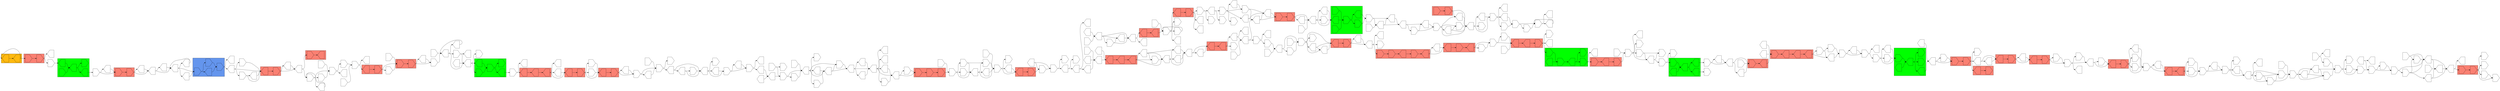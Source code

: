 digraph asm {
	rotate=90;
	edge [headport=n,tailport=s];
subgraph cluster_C173_12007_3636 {
	173 [label="",height=1,width=1,shape=house];
	12007 [label="",height=1,width=1,shape=house];
	3636 [label="",height=1,width=1,shape=invhouse];
	style=filled;
	fillcolor=salmon;
}
subgraph cluster_R11644_16069_7619_6708_9418_18532 {
	11644 [label="",height=1,width=1,shape=invhouse];
	16069 [label="",height=1,width=1,shape=house];
	7619 [label="",height=1,width=1,shape=invhouse];
	6708 [label="",height=1,width=1,shape=house];
	9418 [label="",height=1,width=1,shape=invhouse];
	18532 [label="",height=1,width=1,shape=invhouse];
	style=filled;
	fillcolor=green;
}
subgraph cluster_C5223_9377_4818 {
	5223 [label="",height=1,width=1,shape=invhouse];
	9377 [label="",height=1,width=1,shape=house];
	4818 [label="",height=1,width=1,shape=invhouse];
	style=filled;
	fillcolor=salmon;
}
subgraph cluster_R9370_20718_1020_12707_13030 {
	9370 [label="",height=1,width=1,shape=house];
	20718 [label="",height=1,width=1,shape=invhouse];
	1020 [label="",height=1,width=1,shape=house];
	12707 [label="",height=1,width=1,shape=house];
	13030 [label="",height=1,width=1,shape=house];
	style=filled;
	fillcolor=green;
}
subgraph cluster_C3292_19523 {
	3292 [label="",height=1,width=1,shape=invhouse];
	19523 [label="",height=1,width=1,shape=house];
	style=filled;
	fillcolor=salmon;
}
subgraph cluster_C3800_20415_4619_12096 {
	3800 [label="",height=1,width=1,shape=invhouse];
	20415 [label="",height=1,width=1,shape=house];
	4619 [label="",height=1,width=1,shape=house];
	12096 [label="",height=1,width=1,shape=house];
	style=filled;
	fillcolor=salmon;
}
subgraph cluster_R2998_14417_20087_15824_15879_20372 {
	2998 [label="",height=1,width=1,shape=invhouse];
	14417 [label="",height=1,width=1,shape=house];
	20087 [label="",height=1,width=1,shape=house];
	15824 [label="",height=1,width=1,shape=invhouse];
	15879 [label="",height=1,width=1,shape=invhouse];
	20372 [label="",height=1,width=1,shape=house];
	style=filled;
	fillcolor=green;
}
subgraph cluster_C7812_3809 {
	7812 [label="",height=1,width=1,shape=invhouse];
	3809 [label="",height=1,width=1,shape=invhouse];
	style=filled;
	fillcolor=salmon;
}
subgraph cluster_C9552_13471 {
	9552 [label="",height=1,width=1,shape=house];
	13471 [label="",height=1,width=1,shape=invhouse];
	style=filled;
	fillcolor=salmon;
}
subgraph cluster_C8510_7275 {
	8510 [label="",height=1,width=1,shape=house];
	7275 [label="",height=1,width=1,shape=invhouse];
	style=filled;
	fillcolor=salmon;
}
subgraph cluster_C5128_21043 {
	5128 [label="",height=1,width=1,shape=house];
	21043 [label="",height=1,width=1,shape=invhouse];
	style=filled;
	fillcolor=salmon;
}
subgraph cluster_C9541_2518 {
	9541 [label="",height=1,width=1,shape=house];
	2518 [label="",height=1,width=1,shape=invhouse];
	style=filled;
	fillcolor=salmon;
}
subgraph cluster_C9852_9880 {
	9852 [label="",height=1,width=1,shape=house];
	9880 [label="",height=1,width=1,shape=house];
	style=filled;
	fillcolor=salmon;
}
subgraph cluster_C10245_6386 {
	10245 [label="",height=1,width=1,shape=invhouse];
	6386 [label="",height=1,width=1,shape=invhouse];
	style=filled;
	fillcolor=salmon;
}
subgraph cluster_C3791_3962_7381 {
	3791 [label="",height=1,width=1,shape=house];
	3962 [label="",height=1,width=1,shape=invhouse];
	7381 [label="",height=1,width=1,shape=house];
	style=filled;
	fillcolor=salmon;
}
subgraph cluster_C7403_9683_1775_5519_11816 {
	7403 [label="",height=1,width=1,shape=invhouse];
	9683 [label="",height=1,width=1,shape=invhouse];
	1775 [label="",height=1,width=1,shape=house];
	5519 [label="",height=1,width=1,shape=invhouse];
	11816 [label="",height=1,width=1,shape=house];
	style=filled;
	fillcolor=salmon;
}
subgraph cluster_C8071_12789 {
	8071 [label="",height=1,width=1,shape=house];
	12789 [label="",height=1,width=1,shape=invhouse];
	style=filled;
	fillcolor=salmon;
}
subgraph cluster_C20088_20270 {
	20088 [label="",height=1,width=1,shape=invhouse];
	20270 [label="",height=1,width=1,shape=invhouse];
	style=filled;
	fillcolor=salmon;
}
subgraph cluster_R5097_8074_9679_19736_5550_5748 {
	5097 [label="",height=1,width=1,shape=house];
	8074 [label="",height=1,width=1,shape=invhouse];
	9679 [label="",height=1,width=1,shape=invhouse];
	19736 [label="",height=1,width=1,shape=invhouse];
	5550 [label="",height=1,width=1,shape=invhouse];
	5748 [label="",height=1,width=1,shape=house];
	style=filled;
	fillcolor=green;
}
subgraph cluster_C12733_8336 {
	12733 [label="",height=1,width=1,shape=invhouse];
	8336 [label="",height=1,width=1,shape=invhouse];
	style=filled;
	fillcolor=salmon;
}
subgraph cluster_C6981_20542 {
	6981 [label="",height=1,width=1,shape=house];
	20542 [label="",height=1,width=1,shape=invhouse];
	style=filled;
	fillcolor=salmon;
}
subgraph cluster_C8650_19234 {
	8650 [label="",height=1,width=1,shape=house];
	19234 [label="",height=1,width=1,shape=house];
	style=filled;
	fillcolor=salmon;
}
subgraph cluster_C7661_4179 {
	7661 [label="",height=1,width=1,shape=house];
	4179 [label="",height=1,width=1,shape=house];
	style=filled;
	fillcolor=salmon;
}
subgraph cluster_C2620_6706_3894 {
	2620 [label="",height=1,width=1,shape=house];
	6706 [label="",height=1,width=1,shape=house];
	3894 [label="",height=1,width=1,shape=house];
	style=filled;
	fillcolor=salmon;
}
subgraph cluster_C4122_15029 {
	4122 [label="",height=1,width=1,shape=house];
	15029 [label="",height=1,width=1,shape=invhouse];
	style=filled;
	fillcolor=salmon;
}
subgraph cluster_C7506_16905_21431 {
	7506 [label="",height=1,width=1,shape=invhouse];
	16905 [label="",height=1,width=1,shape=invhouse];
	21431 [label="",height=1,width=1,shape=invhouse];
	style=filled;
	fillcolor=salmon;
}
subgraph cluster_C7724_7208 {
	7724 [label="",height=1,width=1,shape=house];
	7208 [label="",height=1,width=1,shape=invhouse];
	style=filled;
	fillcolor=salmon;
}
subgraph cluster_C7936_12067 {
	7936 [label="",height=1,width=1,shape=house];
	12067 [label="",height=1,width=1,shape=invhouse];
	style=filled;
	fillcolor=salmon;
}
subgraph cluster_C10637_11245_6856 {
	10637 [label="",height=1,width=1,shape=house];
	11245 [label="",height=1,width=1,shape=house];
	6856 [label="",height=1,width=1,shape=house];
	style=filled;
	fillcolor=salmon;
}
subgraph cluster_R8048_18375_975_11012_15992 {
	8048 [label="",height=1,width=1,shape=invhouse];
	18375 [label="",height=1,width=1,shape=house];
	975 [label="",height=1,width=1,shape=invhouse];
	11012 [label="",height=1,width=1,shape=house];
	15992 [label="",height=1,width=1,shape=invhouse];
	style=filled;
	fillcolor=green;
}
subgraph cluster_C1447_10747 {
	1447 [label="",height=1,width=1,shape=invhouse];
	10747 [label="",height=1,width=1,shape=invhouse];
	style=filled;
	fillcolor=salmon;
}
subgraph cluster_C11668_16516 {
	11668 [label="",height=1,width=1,shape=house];
	16516 [label="",height=1,width=1,shape=invhouse];
	style=filled;
	fillcolor=salmon;
}
subgraph cluster_C5894_9174 {
	5894 [label="",height=1,width=1,shape=invhouse];
	9174 [label="",height=1,width=1,shape=house];
	style=filled;
	fillcolor=salmon;
}
subgraph cluster_C15741_5824 {
	15741 [label="",height=1,width=1,shape=house];
	5824 [label="",height=1,width=1,shape=invhouse];
	style=filled;
	fillcolor=salmon;
}
subgraph cluster_B698_6914_8056_13121 {
	698 [label="",height=1,width=1,shape=invhouse];
	6914 [label="",height=1,width=1,shape=house];
	8056 [label="",height=1,width=1,shape=invhouse];
	13121 [label="",height=1,width=1,shape=invhouse];
	style=filled;
	fillcolor=cornflowerblue;
}
subgraph cluster_C11195_5416 {
	11195 [label="",height=1,width=1,shape=invhouse];
	5416 [label="",height=1,width=1,shape=invhouse];
	style=filled;
	fillcolor=salmon;
}
subgraph cluster_R459_6774_2336_3719_15661 {
	459 [label="",height=1,width=1,shape=house];
	6774 [label="",height=1,width=1,shape=invhouse];
	2336 [label="",height=1,width=1,shape=house];
	3719 [label="",height=1,width=1,shape=house];
	15661 [label="",height=1,width=1,shape=invhouse];
	style=filled;
	fillcolor=green;
}
subgraph cluster_C13905_3770 {
	13905 [label="",height=1,width=1,shape=invhouse];
	3770 [label="",height=1,width=1,shape=invhouse];
	style=filled;
	fillcolor=salmon;
}
subgraph cluster_Y5829_2372 {
	5829 [label="",height=1,width=1,shape=house];
	2372 [label="",height=1,width=1,shape=house];
	style=filled;
	fillcolor=darkgoldenrod1;
}
	19292 [label="",height=1,width=1,shape=invhouse];
	537 [label="",height=1,width=1,shape=house];
	8833 [label="",height=1,width=1,shape=invhouse];
	16187 [label="",height=1,width=1,shape=invhouse];
	19452 [label="",height=1,width=1,shape=invhouse];
	12334 [label="",height=1,width=1,shape=invhouse];
	7017 [label="",height=1,width=1,shape=invhouse];
	2635 [label="",height=1,width=1,shape=invhouse];
	2740 [label="",height=1,width=1,shape=house];
	7601 [label="",height=1,width=1,shape=house];
	6111 [label="",height=1,width=1,shape=house];
	4679 [label="",height=1,width=1,shape=invhouse];
	8648 [label="",height=1,width=1,shape=invhouse];
	11320 [label="",height=1,width=1,shape=invhouse];
	16998 [label="",height=1,width=1,shape=house];
	9562 [label="",height=1,width=1,shape=house];
	914 [label="",height=1,width=1,shape=invhouse];
	1331 [label="",height=1,width=1,shape=house];
	4197 [label="",height=1,width=1,shape=house];
	8145 [label="",height=1,width=1,shape=invhouse];
	194 [label="",height=1,width=1,shape=invhouse];
	11988 [label="",height=1,width=1,shape=house];
	20974 [label="",height=1,width=1,shape=invhouse];
	255 [label="",height=1,width=1,shape=house];
	10292 [label="",height=1,width=1,shape=invhouse];
	678 [label="",height=1,width=1,shape=invhouse];
	12679 [label="",height=1,width=1,shape=invhouse];
	649 [label="",height=1,width=1,shape=invhouse];
	3899 [label="",height=1,width=1,shape=invhouse];
	3821 [label="",height=1,width=1,shape=invhouse];
	8409 [label="",height=1,width=1,shape=invhouse];
	8756 [label="",height=1,width=1,shape=house];
	3543 [label="",height=1,width=1,shape=house];
	3376 [label="",height=1,width=1,shape=house];
	11779 [label="",height=1,width=1,shape=invhouse];
	11986 [label="",height=1,width=1,shape=invhouse];
	16438 [label="",height=1,width=1,shape=invhouse];
	17493 [label="",height=1,width=1,shape=invhouse];
	10889 [label="",height=1,width=1,shape=house];
	15143 [label="",height=1,width=1,shape=house];
	18975 [label="",height=1,width=1,shape=invhouse];
	12430 [label="",height=1,width=1,shape=invhouse];
	12513 [label="",height=1,width=1,shape=invhouse];
	12448 [label="",height=1,width=1,shape=invhouse];
	15307 [label="",height=1,width=1,shape=invhouse];
	9330 [label="",height=1,width=1,shape=house];
	3959 [label="",height=1,width=1,shape=house];
	11133 [label="",height=1,width=1,shape=invhouse];
	15767 [label="",height=1,width=1,shape=invhouse];
	12150 [label="",height=1,width=1,shape=invhouse];
	12973 [label="",height=1,width=1,shape=invhouse];
	14779 [label="",height=1,width=1,shape=house];
	14404 [label="",height=1,width=1,shape=house];
	12981 [label="",height=1,width=1,shape=house];
	12499 [label="",height=1,width=1,shape=invhouse];
	16976 [label="",height=1,width=1,shape=invhouse];
	13746 [label="",height=1,width=1,shape=invhouse];
	10406 [label="",height=1,width=1,shape=house];
	15853 [label="",height=1,width=1,shape=house];
	15854 [label="",height=1,width=1,shape=invhouse];
	14044 [label="",height=1,width=1,shape=invhouse];
	14053 [label="",height=1,width=1,shape=invhouse];
	14991 [label="",height=1,width=1,shape=house];
	13881 [label="",height=1,width=1,shape=invhouse];
	17074 [label="",height=1,width=1,shape=invhouse];
	17553 [label="",height=1,width=1,shape=house];
	17437 [label="",height=1,width=1,shape=invhouse];
	9962 [label="",height=1,width=1,shape=invhouse];
	11028 [label="",height=1,width=1,shape=invhouse];
	13339 [label="",height=1,width=1,shape=house];
	13462 [label="",height=1,width=1,shape=house];
	14722 [label="",height=1,width=1,shape=invhouse];
	15235 [label="",height=1,width=1,shape=invhouse];
	12515 [label="",height=1,width=1,shape=house];
	9286 [label="",height=1,width=1,shape=invhouse];
	15400 [label="",height=1,width=1,shape=house];
	13955 [label="",height=1,width=1,shape=house];
	16029 [label="",height=1,width=1,shape=house];
	12555 [label="",height=1,width=1,shape=invhouse];
	10024 [label="",height=1,width=1,shape=invhouse];
	13612 [label="",height=1,width=1,shape=house];
	16875 [label="",height=1,width=1,shape=house];
	9616 [label="",height=1,width=1,shape=invhouse];
	14782 [label="",height=1,width=1,shape=house];
	10689 [label="",height=1,width=1,shape=invhouse];
	10703 [label="",height=1,width=1,shape=house];
	13345 [label="",height=1,width=1,shape=invhouse];
	6297 [label="",height=1,width=1,shape=house];
	14660 [label="",height=1,width=1,shape=house];
	14970 [label="",height=1,width=1,shape=invhouse];
	5743 [label="",height=1,width=1,shape=invhouse];
	7148 [label="",height=1,width=1,shape=invhouse];
	17515 [label="",height=1,width=1,shape=invhouse];
	11420 [label="",height=1,width=1,shape=invhouse];
	13741 [label="",height=1,width=1,shape=house];
	6880 [label="",height=1,width=1,shape=house];
	17504 [label="",height=1,width=1,shape=invhouse];
	18810 [label="",height=1,width=1,shape=house];
	9461 [label="",height=1,width=1,shape=house];
	4801 [label="",height=1,width=1,shape=invhouse];
	11193 [label="",height=1,width=1,shape=house];
	16283 [label="",height=1,width=1,shape=house];
	18232 [label="",height=1,width=1,shape=invhouse];
	4260 [label="",height=1,width=1,shape=house];
	17957 [label="",height=1,width=1,shape=invhouse];
	10807 [label="",height=1,width=1,shape=invhouse];
	15566 [label="",height=1,width=1,shape=invhouse];
	10893 [label="",height=1,width=1,shape=invhouse];
	16708 [label="",height=1,width=1,shape=house];
	19147 [label="",height=1,width=1,shape=house];
	4943 [label="",height=1,width=1,shape=house];
	10323 [label="",height=1,width=1,shape=house];
	920 [label="",height=1,width=1,shape=house];
	4974 [label="",height=1,width=1,shape=invhouse];
	8086 [label="",height=1,width=1,shape=house];
	10011 [label="",height=1,width=1,shape=house];
	9923 [label="",height=1,width=1,shape=house];
	9079 [label="",height=1,width=1,shape=invhouse];
	5976 [label="",height=1,width=1,shape=house];
	8571 [label="",height=1,width=1,shape=house];
	12433 [label="",height=1,width=1,shape=invhouse];
	12437 [label="",height=1,width=1,shape=invhouse];
	7794 [label="",height=1,width=1,shape=invhouse];
	417 [label="",height=1,width=1,shape=invhouse];
	6069 [label="",height=1,width=1,shape=house];
	18077 [label="",height=1,width=1,shape=house];
	16711 [label="",height=1,width=1,shape=invhouse];
	17231 [label="",height=1,width=1,shape=house];
	17850 [label="",height=1,width=1,shape=house];
	10618 [label="",height=1,width=1,shape=invhouse];
	10681 [label="",height=1,width=1,shape=house];
	14118 [label="",height=1,width=1,shape=house];
	18342 [label="",height=1,width=1,shape=invhouse];
	10503 [label="",height=1,width=1,shape=invhouse];
	13790 [label="",height=1,width=1,shape=house];
	9878 [label="",height=1,width=1,shape=invhouse];
	18437 [label="",height=1,width=1,shape=invhouse];
	18801 [label="",height=1,width=1,shape=house];
	8912 [label="",height=1,width=1,shape=invhouse];
	9521 [label="",height=1,width=1,shape=house];
	11227 [label="",height=1,width=1,shape=house];
	3442 [label="",height=1,width=1,shape=invhouse];
	12567 [label="",height=1,width=1,shape=invhouse];
	16093 [label="",height=1,width=1,shape=house];
	16094 [label="",height=1,width=1,shape=invhouse];
	2915 [label="",height=1,width=1,shape=house];
	13663 [label="",height=1,width=1,shape=invhouse];
	21343 [label="",height=1,width=1,shape=invhouse];
	15210 [label="",height=1,width=1,shape=invhouse];
	6284 [label="",height=1,width=1,shape=house];
	7079 [label="",height=1,width=1,shape=house];
	1822 [label="",height=1,width=1,shape=invhouse];
	4734 [label="",height=1,width=1,shape=invhouse];
	9511 [label="",height=1,width=1,shape=invhouse];
	10721 [label="",height=1,width=1,shape=house];
	9494 [label="",height=1,width=1,shape=invhouse];
	7530 [label="",height=1,width=1,shape=house];
	17436 [label="",height=1,width=1,shape=house];
	7137 [label="",height=1,width=1,shape=house];
	10761 [label="",height=1,width=1,shape=house];
	16695 [label="",height=1,width=1,shape=invhouse];
	14587 [label="",height=1,width=1,shape=invhouse];
	17304 [label="",height=1,width=1,shape=house];
	10359 [label="",height=1,width=1,shape=invhouse];
	12108 [label="",height=1,width=1,shape=house];
	18009 [label="",height=1,width=1,shape=house];
	10067 [label="",height=1,width=1,shape=invhouse];
	7231 [label="",height=1,width=1,shape=house];
	9801 [label="",height=1,width=1,shape=house];
	8699 [label="",height=1,width=1,shape=house];
	9202 [label="",height=1,width=1,shape=house];
	14716 [label="",height=1,width=1,shape=house];
	15214 [label="",height=1,width=1,shape=house];
	16360 [label="",height=1,width=1,shape=invhouse];
	507 [label="",height=1,width=1,shape=house];
	7852 [label="",height=1,width=1,shape=house];
	3114 [label="",height=1,width=1,shape=house];
	11298 [label="",height=1,width=1,shape=house];
	961 [label="",height=1,width=1,shape=house];
	7945 [label="",height=1,width=1,shape=invhouse];
	10196 [label="",height=1,width=1,shape=invhouse];
	11013 [label="",height=1,width=1,shape=invhouse];
	11482 [label="",height=1,width=1,shape=invhouse];
	5747 [label="",height=1,width=1,shape=invhouse];
	8620 [label="",height=1,width=1,shape=invhouse];
	17292 [label="",height=1,width=1,shape=house];
	8572 [label="",height=1,width=1,shape=house];
	11418 [label="",height=1,width=1,shape=house];
	11663 [label="",height=1,width=1,shape=invhouse];
	12122 [label="",height=1,width=1,shape=invhouse];
	5952 [label="",height=1,width=1,shape=invhouse];
	12138 [label="",height=1,width=1,shape=invhouse];
	15357 [label="",height=1,width=1,shape=invhouse];
	8066 [label="",height=1,width=1,shape=house];
	14773 [label="",height=1,width=1,shape=invhouse];
	1318 [label="",height=1,width=1,shape=house];
	15269 [label="",height=1,width=1,shape=house];
	16554 [label="",height=1,width=1,shape=house];
	16559 [label="",height=1,width=1,shape=house];
	17431 [label="",height=1,width=1,shape=invhouse];
	14717 [label="",height=1,width=1,shape=house];
	21476 [label="",height=1,width=1,shape=house];
	18295 [label="",height=1,width=1,shape=house];
	7446 [label="",height=1,width=1,shape=house];
	9262 [label="",height=1,width=1,shape=invhouse];
	21008 [label="",height=1,width=1,shape=house];
	5645 [label="",height=1,width=1,shape=invhouse];
	15906 [label="",height=1,width=1,shape=house];
	15907 [label="",height=1,width=1,shape=invhouse];
	4787 [label="",height=1,width=1,shape=invhouse];
	11177 [label="",height=1,width=1,shape=invhouse];
	9723 [label="",height=1,width=1,shape=house];
	7541 [label="",height=1,width=1,shape=house];
	9245 [label="",height=1,width=1,shape=house];
	3537 [label="",height=1,width=1,shape=invhouse];
	7232 [label="",height=1,width=1,shape=house];
	934 [label="",height=1,width=1,shape=invhouse];
	17199 [label="",height=1,width=1,shape=house];
	2603 [label="",height=1,width=1,shape=house];
	8184 [label="",height=1,width=1,shape=invhouse];
	16517 [label="",height=1,width=1,shape=house];
	12081 [label="",height=1,width=1,shape=invhouse];
	16808 [label="",height=1,width=1,shape=house];
	12112 [label="",height=1,width=1,shape=house];
	2022 [label="",height=1,width=1,shape=invhouse];
	11756 [label="",height=1,width=1,shape=invhouse];
	5433 [label="",height=1,width=1,shape=invhouse];
	13306 [label="",height=1,width=1,shape=house];
	14856 [label="",height=1,width=1,shape=house];
	11189 [label="",height=1,width=1,shape=invhouse];
	14797 [label="",height=1,width=1,shape=invhouse];
	17914 [label="",height=1,width=1,shape=house];
	18069 [label="",height=1,width=1,shape=house];
	11200 [label="",height=1,width=1,shape=invhouse];
	10627 [label="",height=1,width=1,shape=house];
	2887 [label="",height=1,width=1,shape=house];
	8042 [label="",height=1,width=1,shape=invhouse];
	5192 [label="",height=1,width=1,shape=invhouse];
	15965 [label="",height=1,width=1,shape=house];
	20001 [label="",height=1,width=1,shape=house];
	6149 [label="",height=1,width=1,shape=house];
	10021 [label="",height=1,width=1,shape=invhouse];
	10416 [label="",height=1,width=1,shape=house];
	15581 [label="",height=1,width=1,shape=invhouse];
	5614 [label="",height=1,width=1,shape=invhouse];
	18127 [label="",height=1,width=1,shape=house];
	10740 [label="",height=1,width=1,shape=invhouse];
	4102 [label="",height=1,width=1,shape=invhouse];
	14973 [label="",height=1,width=1,shape=house];
	46 [label="",height=1,width=1,shape=invhouse];
	8275 [label="",height=1,width=1,shape=invhouse];
	9425 [label="",height=1,width=1,shape=house];
	19975 [label="",height=1,width=1,shape=house];
	18048 [label="",height=1,width=1,shape=house];
	16922 [label="",height=1,width=1,shape=invhouse];
	17048 [label="",height=1,width=1,shape=house];
	19596 [label="",height=1,width=1,shape=house];
	17968 [label="",height=1,width=1,shape=invhouse];
	18132 [label="",height=1,width=1,shape=house];
	13322 [label="",height=1,width=1,shape=house];
	14826 [label="",height=1,width=1,shape=house];
	10760 [label="",height=1,width=1,shape=house];
	683 [label="",height=1,width=1,shape=house];
	16756 [label="",height=1,width=1,shape=house];
	14955 [label="",height=1,width=1,shape=house];
	532 [label="",height=1,width=1,shape=invhouse];
	16809 [label="",height=1,width=1,shape=house];
	4587 [label="",height=1,width=1,shape=invhouse];
	4931 [label="",height=1,width=1,shape=house];
	8277 [label="",height=1,width=1,shape=invhouse];
	14154 [label="",height=1,width=1,shape=invhouse];
	16074 [label="",height=1,width=1,shape=invhouse];
	18347 [label="",height=1,width=1,shape=invhouse];
	6165 [label="",height=1,width=1,shape=house];
	11699 [label="",height=1,width=1,shape=invhouse];
	9729 [label="",height=1,width=1,shape=invhouse];
	3558 [label="",height=1,width=1,shape=invhouse];
	9891 [label="",height=1,width=1,shape=invhouse];
	18229 [label="",height=1,width=1,shape=invhouse];
	16404 [label="",height=1,width=1,shape=house];
	10988 [label="",height=1,width=1,shape=house];
	12050 [label="",height=1,width=1,shape=invhouse];
	4928 [label="",height=1,width=1,shape=house];
	17966 [label="",height=1,width=1,shape=invhouse];
	173 -> 12007
	12007 -> 3636
	3636 -> 11644
	3636 -> 14660
	3636 -> 14970
	11644 -> 7619
	7619 -> 6708
	6708 -> 9418
	6708 -> 18532
	9418 -> 5223
	9418 -> 6297
	5223 -> 9377
	9377 -> 4818
	4818 -> 19292
	19292 -> 537
	19292 -> 10689
	19292 -> 10703
	19292 -> 16187
	537 -> 8833
	537 -> 19452
	16187 -> 537
	16187 -> 8833
	19452 -> 12334
	19452 -> 20718
	20718 -> 1020
	1020 -> 12707
	1020 -> 13030
	12707 -> 7017
	13030 -> 2635
	2635 -> 2740
	2635 -> 7601
	2740 -> 7601
	7601 -> 3292
	7601 -> 14782
	3292 -> 19523
	19523 -> 3800
	3800 -> 20415
	20415 -> 4619
	4619 -> 12096
	12096 -> 6111
	12096 -> 10024
	6111 -> 4679
	4679 -> 8648
	4679 -> 16029
	8648 -> 11320
	8648 -> 13955
	11320 -> 2998
	11320 -> 9286
	11320 -> 15400
	2998 -> 20087
	20087 -> 15824
	20087 -> 15879
	20087 -> 20372
	20372 -> 16998
	16998 -> 7812
	16998 -> 15235
	7812 -> 3809
	3809 -> 9552
	3809 -> 9562
	3809 -> 14722
	9552 -> 13471
	9562 -> 8510
	9562 -> 13462
	8510 -> 7275
	7275 -> 5128
	7275 -> 13339
	5128 -> 21043
	21043 -> 914
	21043 -> 11028
	914 -> 1331
	914 -> 4197
	914 -> 9962
	4197 -> 9541
	4197 -> 17437
	9541 -> 2518
	2518 -> 8145
	2518 -> 13881
	2518 -> 17074
	2518 -> 17553
	8145 -> 9852
	8145 -> 14991
	9852 -> 9880
	9880 -> 194
	9880 -> 14044
	9880 -> 14053
	194 -> 11988
	194 -> 20974
	11988 -> 20974
	20974 -> 255
	20974 -> 15853
	20974 -> 15854
	255 -> 10292
	255 -> 10406
	255 -> 12499
	255 -> 16976
	10292 -> 678
	678 -> 12679
	678 -> 12981
	678 -> 14404
	12679 -> 649
	649 -> 3899
	649 -> 11133
	649 -> 15767
	3899 -> 3821
	3821 -> 8409
	3821 -> 15307
	8409 -> 8756
	8409 -> 12430
	8756 -> 3543
	8756 -> 15143
	3543 -> 3376
	3543 -> 10245
	10245 -> 6386
	6386 -> 11779
	6386 -> 11986
	6386 -> 16438
	6386 -> 17493
	11986 -> 11779
	10889 -> 3543
	10889 -> 15143
	15143 -> 3543
	18975 -> 15143
	12430 -> 8756
	12430 -> 10889
	12430 -> 12513
	12513 -> 8756
	12448 -> 8756
	12448 -> 12513
	15307 -> 8409
	9330 -> 3821
	9330 -> 3959
	11133 -> 3899
	12150 -> 649
	12973 -> 12150
	12973 -> 14779
	14404 -> 649
	14404 -> 12679
	12981 -> 12679
	12981 -> 14404
	12499 -> 678
	12499 -> 10292
	16976 -> 10292
	16976 -> 12499
	13746 -> 678
	15853 -> 255
	14044 -> 194
	14053 -> 194
	14991 -> 9852
	13881 -> 8145
	17074 -> 8145
	17553 -> 8145
	17437 -> 9541
	9962 -> 4197
	11028 -> 914
	13339 -> 5128
	13462 -> 8510
	15235 -> 7812
	12515 -> 16998
	14417 -> 20087
	9286 -> 2998
	15400 -> 2998
	16029 -> 8648
	12555 -> 4679
	10024 -> 6111
	10024 -> 12555
	13612 -> 3800
	16875 -> 3800
	9616 -> 3292
	14782 -> 3292
	9370 -> 1020
	13345 -> 19292
	16069 -> 7619
	5743 -> 173
	7148 -> 173
	7148 -> 17515
	17515 -> 173
	7381 -> 7148
	7381 -> 11420
	11420 -> 7148
	3962 -> 7381
	3791 -> 3962
	11816 -> 3791
	11816 -> 13741
	13741 -> 3791
	5519 -> 11816
	1775 -> 5519
	9683 -> 1775
	7403 -> 9683
	6880 -> 7403
	6880 -> 17504
	6880 -> 18810
	9461 -> 6880
	12789 -> 6880
	12789 -> 9461
	8071 -> 12789
	4801 -> 8071
	4801 -> 11193
	4801 -> 16283
	4801 -> 18232
	11193 -> 8071
	16283 -> 8071
	16283 -> 11193
	4260 -> 4801
	4260 -> 17957
	17957 -> 4801
	10807 -> 4260
	15566 -> 4260
	10893 -> 15566
	10893 -> 16708
	19147 -> 4943
	19147 -> 10893
	4943 -> 10323
	4943 -> 20088
	10323 -> 20088
	20088 -> 20270
	20270 -> 920
	20270 -> 9521
	920 -> 5097
	920 -> 18437
	920 -> 18801
	5097 -> 19736
	19736 -> 5550
	19736 -> 5748
	5550 -> 4974
	4974 -> 8086
	4974 -> 13790
	8086 -> 10011
	8086 -> 13790
	10011 -> 9923
	10011 -> 10503
	9923 -> 9079
	9079 -> 5976
	9079 -> 10681
	9079 -> 14118
	9079 -> 18342
	5976 -> 8571
	5976 -> 10618
	5976 -> 12433
	8571 -> 12433
	12433 -> 12437
	12433 -> 17231
	12433 -> 17850
	12437 -> 7794
	7794 -> 417
	7794 -> 16711
	417 -> 6069
	417 -> 18077
	6069 -> 417
	16711 -> 417
	17231 -> 7794
	8336 -> 5976
	8336 -> 10681
	10681 -> 5976
	12733 -> 8336
	14118 -> 5976
	14118 -> 18342
	18342 -> 5976
	10503 -> 9079
	10503 -> 9923
	13790 -> 10011
	9878 -> 8086
	5748 -> 4974
	8074 -> 19736
	9679 -> 19736
	18437 -> 5097
	18801 -> 5097
	8912 -> 920
	9521 -> 920
	11227 -> 4943
	11227 -> 10323
	3442 -> 11227
	3442 -> 12567
	3442 -> 16093
	3442 -> 16094
	12567 -> 4943
	12567 -> 10323
	16093 -> 12567
	2915 -> 3442
	2915 -> 13663
	21343 -> 2915
	21343 -> 15210
	20542 -> 6284
	20542 -> 7079
	20542 -> 21343
	6981 -> 20542
	1822 -> 4734
	1822 -> 6981
	1822 -> 9511
	1822 -> 10721
	4734 -> 1822
	9494 -> 1822
	19234 -> 1822
	8650 -> 19234
	7530 -> 8650
	7530 -> 17436
	7137 -> 7530
	7137 -> 10761
	7137 -> 16695
	10761 -> 7530
	16695 -> 7530
	16695 -> 10761
	14587 -> 7137
	17304 -> 7137
	10359 -> 19147
	12108 -> 18009
	12108 -> 19147
	4179 -> 10067
	4179 -> 12108
	7661 -> 4179
	7231 -> 7661
	7231 -> 9801
	9801 -> 7661
	8699 -> 7231
	9202 -> 7231
	9202 -> 8699
	9202 -> 14716
	14716 -> 7231
	15214 -> 9202
	15214 -> 14716
	15214 -> 16360
	16360 -> 9202
	3894 -> 9202
	3894 -> 15214
	3894 -> 16360
	6706 -> 3894
	2620 -> 6706
	507 -> 2620
	7852 -> 507
	3114 -> 7852
	3114 -> 11298
	961 -> 3114
	961 -> 7945
	10196 -> 961
	10196 -> 11013
	11482 -> 10196
	15029 -> 11482
	4122 -> 15029
	5747 -> 4122
	5747 -> 8620
	5747 -> 17292
	17292 -> 4122
	8572 -> 5747
	8572 -> 11418
	8572 -> 11663
	11418 -> 5747
	11663 -> 5747
	12122 -> 8572
	12122 -> 11663
	5952 -> 8572
	5952 -> 12122
	5952 -> 12138
	12138 -> 8572
	15357 -> 5952
	21431 -> 5952
	16905 -> 21431
	7506 -> 16905
	8066 -> 7506
	8066 -> 14773
	14773 -> 7506
	1318 -> 8066
	1318 -> 15269
	1318 -> 16554
	1318 -> 16559
	1318 -> 17431
	16554 -> 8066
	17431 -> 8066
	14717 -> 1318
	21476 -> 1318
	21476 -> 14717
	21476 -> 18295
	18295 -> 1318
	7446 -> 9262
	7446 -> 21476
	9262 -> 21476
	21008 -> 5645
	21008 -> 7446
	21008 -> 9262
	21008 -> 15906
	21008 -> 15907
	15906 -> 7446
	15907 -> 7446
	4787 -> 11177
	4787 -> 21008
	11177 -> 21008
	9723 -> 4787
	7541 -> 9723
	9245 -> 9723
	3537 -> 7232
	3537 -> 9245
	934 -> 3537
	934 -> 17199
	17199 -> 3537
	2603 -> 934
	2603 -> 8184
	2603 -> 16517
	16517 -> 934
	12081 -> 2603
	16808 -> 2603
	16808 -> 12081
	12112 -> 2603
	12112 -> 16808
	2022 -> 11756
	2022 -> 12112
	5433 -> 2022
	5433 -> 13306
	13306 -> 2022
	7208 -> 5433
	7208 -> 14856
	14856 -> 5433
	7724 -> 7208
	11189 -> 7724
	12067 -> 7724
	12067 -> 11189
	12067 -> 14797
	14797 -> 7724
	7936 -> 12067
	6856 -> 7936
	6856 -> 17914
	6856 -> 18069
	18069 -> 7936
	11245 -> 6856
	10637 -> 11245
	11200 -> 10627
	11200 -> 10637
	11012 -> 11200
	975 -> 11012
	975 -> 15992
	8048 -> 975
	2887 -> 8042
	2887 -> 8048
	2887 -> 18375
	18375 -> 975
	5192 -> 2887
	5192 -> 15965
	20001 -> 2887
	20001 -> 5192
	20001 -> 6149
	6149 -> 20001
	10021 -> 20001
	10416 -> 10021
	10747 -> 10021
	10747 -> 10416
	1447 -> 10747
	15581 -> 1447
	16516 -> 1447
	16516 -> 15581
	11668 -> 16516
	5614 -> 11668
	5614 -> 18127
	10740 -> 5614
	4102 -> 10740
	4102 -> 14973
	46 -> 4102
	46 -> 8275
	46 -> 9425
	8275 -> 4102
	9425 -> 46
	19975 -> 46
	19975 -> 5894
	5894 -> 9174
	5824 -> 18048
	5824 -> 19975
	18048 -> 19975
	15741 -> 5824
	16922 -> 15741
	16922 -> 17048
	17048 -> 15741
	19596 -> 15741
	19596 -> 16922
	19596 -> 17968
	17968 -> 15741
	13121 -> 18132
	13121 -> 19596
	6914 -> 13121
	698 -> 6914
	698 -> 8056
	8056 -> 13121
	13322 -> 698
	14826 -> 698
	14826 -> 10760
	14826 -> 13322
	10760 -> 14826
	683 -> 14826
	683 -> 16756
	16756 -> 14826
	5416 -> 683
	5416 -> 14955
	14955 -> 683
	11195 -> 5416
	532 -> 11195
	532 -> 16809
	16809 -> 11195
	3719 -> 532
	2336 -> 3719
	2336 -> 15661
	459 -> 2336
	4587 -> 459
	3770 -> 4587
	3770 -> 4931
	13905 -> 3770
	2372 -> 5829
	2372 -> 13905
	5829 -> 2372
	6774 -> 2336
	8277 -> 4102
	14154 -> 5614
	16074 -> 1447
	18347 -> 20001
	6165 -> 2887
	11699 -> 2022
	9729 -> 3558
	9729 -> 4787
	9891 -> 21008
	18229 -> 5747
	16404 -> 10196
	16404 -> 11482
	10988 -> 507
	12050 -> 507
	4928 -> 2620
	17966 -> 4801
}
